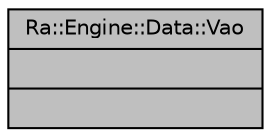 digraph "Ra::Engine::Data::Vao"
{
 // INTERACTIVE_SVG=YES
 // LATEX_PDF_SIZE
  edge [fontname="Helvetica",fontsize="10",labelfontname="Helvetica",labelfontsize="10"];
  node [fontname="Helvetica",fontsize="10",shape=record];
  Node1 [label="{Ra::Engine::Data::Vao\n||}",height=0.2,width=0.4,color="black", fillcolor="grey75", style="filled", fontcolor="black",tooltip=" "];
}

